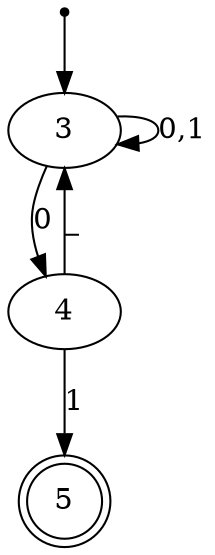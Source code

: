 digraph{
inic[shape=point];inic -> 3;
3 -> 3 [label = "0,1"];
3 -> 4 [label = "0"];
4 -> 3 [label = "_"];
4 -> 5 [label = "1"];
5[shape=doublecircle];
}